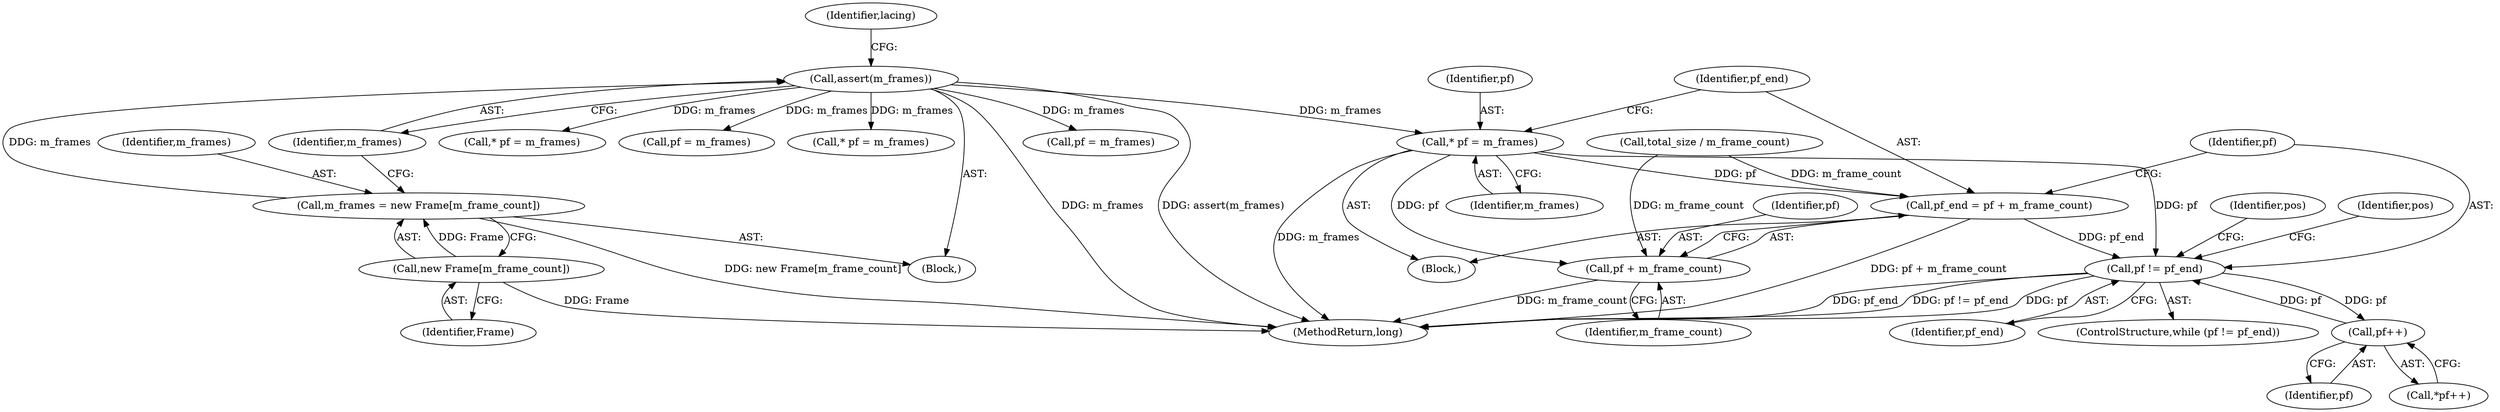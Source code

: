 digraph "1_Android_04839626ed859623901ebd3a5fd483982186b59d_174@pointer" {
"1000569" [label="(Call,* pf = m_frames)"];
"1000355" [label="(Call,assert(m_frames))"];
"1000351" [label="(Call,m_frames = new Frame[m_frame_count])"];
"1000353" [label="(Call,new Frame[m_frame_count])"];
"1000572" [label="(Call,pf_end = pf + m_frame_count)"];
"1000578" [label="(Call,pf != pf_end)"];
"1000592" [label="(Call,pf++)"];
"1000574" [label="(Call,pf + m_frame_count)"];
"1000572" [label="(Call,pf_end = pf + m_frame_count)"];
"1000363" [label="(Call,* pf = m_frames)"];
"1000904" [label="(Call,pf = m_frames)"];
"1000354" [label="(Identifier,Frame)"];
"1000573" [label="(Identifier,pf_end)"];
"1000359" [label="(Identifier,lacing)"];
"1000576" [label="(Identifier,m_frame_count)"];
"1000569" [label="(Call,* pf = m_frames)"];
"1000574" [label="(Call,pf + m_frame_count)"];
"1000585" [label="(Identifier,pos)"];
"1000611" [label="(Identifier,pos)"];
"1000351" [label="(Call,m_frames = new Frame[m_frame_count])"];
"1000593" [label="(Identifier,pf)"];
"1000672" [label="(Call,* pf = m_frames)"];
"1000559" [label="(Call,total_size / m_frame_count)"];
"1000591" [label="(Call,*pf++)"];
"1000541" [label="(Block,)"];
"1000579" [label="(Identifier,pf)"];
"1000580" [label="(Identifier,pf_end)"];
"1000942" [label="(MethodReturn,long)"];
"1000500" [label="(Call,pf = m_frames)"];
"1000353" [label="(Call,new Frame[m_frame_count])"];
"1000122" [label="(Block,)"];
"1000592" [label="(Call,pf++)"];
"1000577" [label="(ControlStructure,while (pf != pf_end))"];
"1000578" [label="(Call,pf != pf_end)"];
"1000356" [label="(Identifier,m_frames)"];
"1000575" [label="(Identifier,pf)"];
"1000355" [label="(Call,assert(m_frames))"];
"1000570" [label="(Identifier,pf)"];
"1000352" [label="(Identifier,m_frames)"];
"1000571" [label="(Identifier,m_frames)"];
"1000569" -> "1000541"  [label="AST: "];
"1000569" -> "1000571"  [label="CFG: "];
"1000570" -> "1000569"  [label="AST: "];
"1000571" -> "1000569"  [label="AST: "];
"1000573" -> "1000569"  [label="CFG: "];
"1000569" -> "1000942"  [label="DDG: m_frames"];
"1000355" -> "1000569"  [label="DDG: m_frames"];
"1000569" -> "1000572"  [label="DDG: pf"];
"1000569" -> "1000574"  [label="DDG: pf"];
"1000569" -> "1000578"  [label="DDG: pf"];
"1000355" -> "1000122"  [label="AST: "];
"1000355" -> "1000356"  [label="CFG: "];
"1000356" -> "1000355"  [label="AST: "];
"1000359" -> "1000355"  [label="CFG: "];
"1000355" -> "1000942"  [label="DDG: m_frames"];
"1000355" -> "1000942"  [label="DDG: assert(m_frames)"];
"1000351" -> "1000355"  [label="DDG: m_frames"];
"1000355" -> "1000363"  [label="DDG: m_frames"];
"1000355" -> "1000500"  [label="DDG: m_frames"];
"1000355" -> "1000672"  [label="DDG: m_frames"];
"1000355" -> "1000904"  [label="DDG: m_frames"];
"1000351" -> "1000122"  [label="AST: "];
"1000351" -> "1000353"  [label="CFG: "];
"1000352" -> "1000351"  [label="AST: "];
"1000353" -> "1000351"  [label="AST: "];
"1000356" -> "1000351"  [label="CFG: "];
"1000351" -> "1000942"  [label="DDG: new Frame[m_frame_count]"];
"1000353" -> "1000351"  [label="DDG: Frame"];
"1000353" -> "1000354"  [label="CFG: "];
"1000354" -> "1000353"  [label="AST: "];
"1000353" -> "1000942"  [label="DDG: Frame"];
"1000572" -> "1000541"  [label="AST: "];
"1000572" -> "1000574"  [label="CFG: "];
"1000573" -> "1000572"  [label="AST: "];
"1000574" -> "1000572"  [label="AST: "];
"1000579" -> "1000572"  [label="CFG: "];
"1000572" -> "1000942"  [label="DDG: pf + m_frame_count"];
"1000559" -> "1000572"  [label="DDG: m_frame_count"];
"1000572" -> "1000578"  [label="DDG: pf_end"];
"1000578" -> "1000577"  [label="AST: "];
"1000578" -> "1000580"  [label="CFG: "];
"1000579" -> "1000578"  [label="AST: "];
"1000580" -> "1000578"  [label="AST: "];
"1000585" -> "1000578"  [label="CFG: "];
"1000611" -> "1000578"  [label="CFG: "];
"1000578" -> "1000942"  [label="DDG: pf"];
"1000578" -> "1000942"  [label="DDG: pf_end"];
"1000578" -> "1000942"  [label="DDG: pf != pf_end"];
"1000592" -> "1000578"  [label="DDG: pf"];
"1000578" -> "1000592"  [label="DDG: pf"];
"1000592" -> "1000591"  [label="AST: "];
"1000592" -> "1000593"  [label="CFG: "];
"1000593" -> "1000592"  [label="AST: "];
"1000591" -> "1000592"  [label="CFG: "];
"1000574" -> "1000576"  [label="CFG: "];
"1000575" -> "1000574"  [label="AST: "];
"1000576" -> "1000574"  [label="AST: "];
"1000574" -> "1000942"  [label="DDG: m_frame_count"];
"1000559" -> "1000574"  [label="DDG: m_frame_count"];
}

